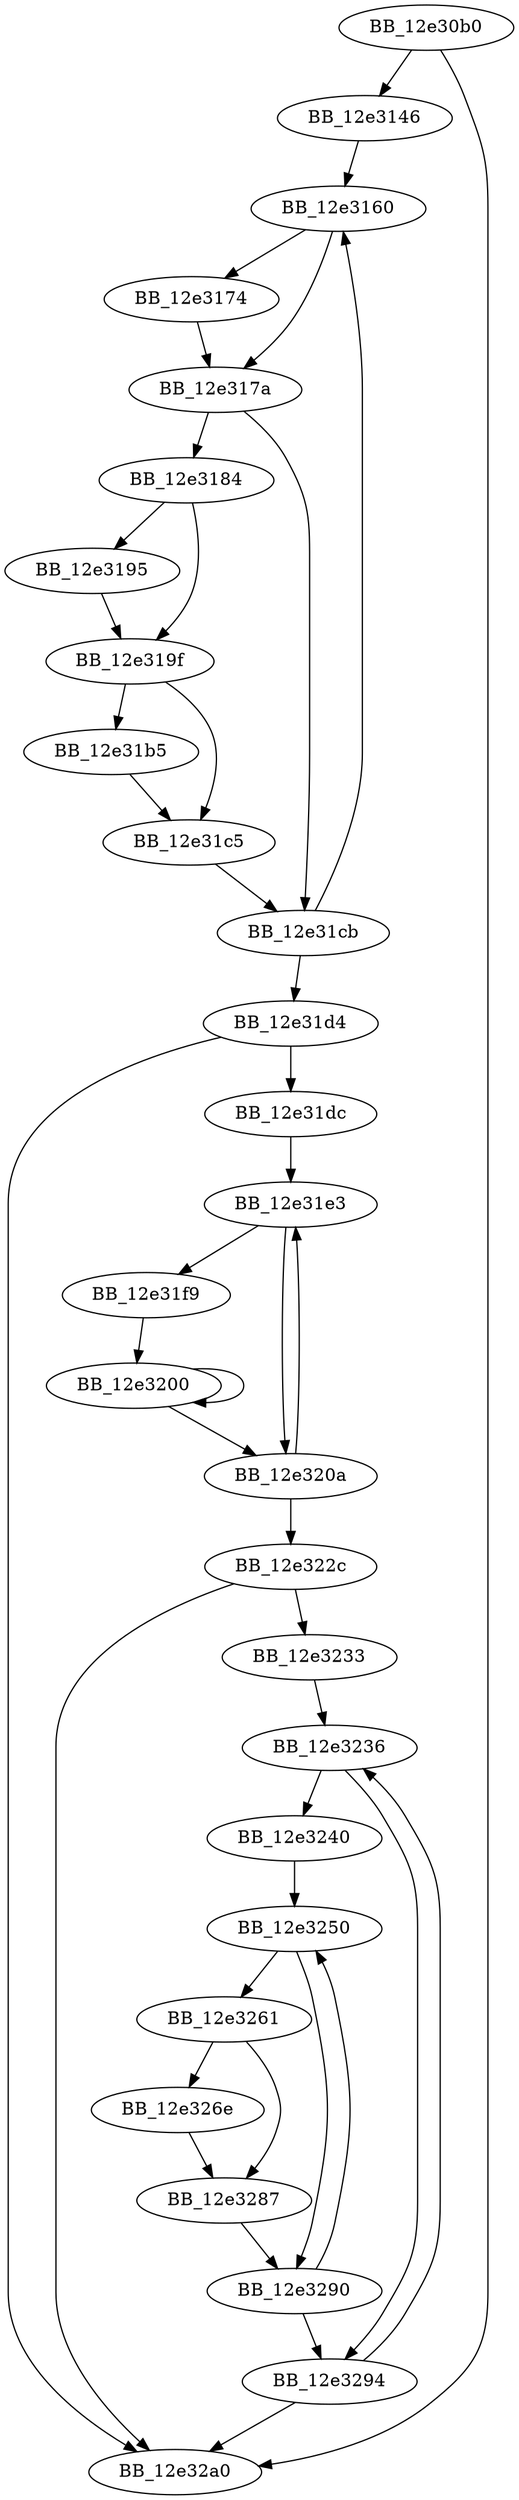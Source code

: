 DiGraph sub_12E30B0{
BB_12e30b0->BB_12e3146
BB_12e30b0->BB_12e32a0
BB_12e3146->BB_12e3160
BB_12e3160->BB_12e3174
BB_12e3160->BB_12e317a
BB_12e3174->BB_12e317a
BB_12e317a->BB_12e3184
BB_12e317a->BB_12e31cb
BB_12e3184->BB_12e3195
BB_12e3184->BB_12e319f
BB_12e3195->BB_12e319f
BB_12e319f->BB_12e31b5
BB_12e319f->BB_12e31c5
BB_12e31b5->BB_12e31c5
BB_12e31c5->BB_12e31cb
BB_12e31cb->BB_12e3160
BB_12e31cb->BB_12e31d4
BB_12e31d4->BB_12e31dc
BB_12e31d4->BB_12e32a0
BB_12e31dc->BB_12e31e3
BB_12e31e3->BB_12e31f9
BB_12e31e3->BB_12e320a
BB_12e31f9->BB_12e3200
BB_12e3200->BB_12e3200
BB_12e3200->BB_12e320a
BB_12e320a->BB_12e31e3
BB_12e320a->BB_12e322c
BB_12e322c->BB_12e3233
BB_12e322c->BB_12e32a0
BB_12e3233->BB_12e3236
BB_12e3236->BB_12e3240
BB_12e3236->BB_12e3294
BB_12e3240->BB_12e3250
BB_12e3250->BB_12e3261
BB_12e3250->BB_12e3290
BB_12e3261->BB_12e326e
BB_12e3261->BB_12e3287
BB_12e326e->BB_12e3287
BB_12e3287->BB_12e3290
BB_12e3290->BB_12e3250
BB_12e3290->BB_12e3294
BB_12e3294->BB_12e3236
BB_12e3294->BB_12e32a0
}
